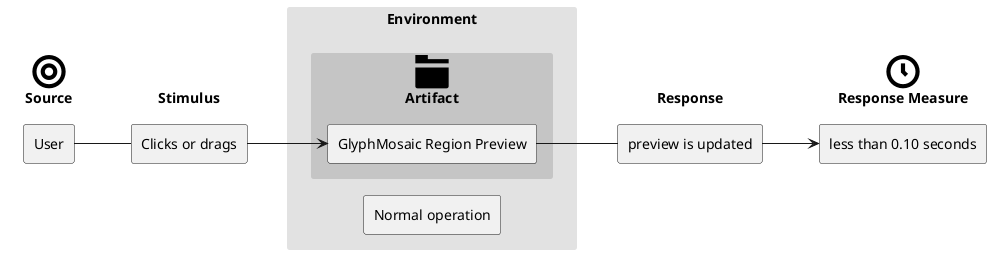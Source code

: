 @startuml region-drawing
skinparam nodesep 50
skinparam ranksep 5
top to bottom direction
skinparam PackageStyle rectangle
skinparam ComponentStyle rectangle
skinparam PackageBorderColor transparent

package "<size:50><&target>\nSource" {
    [User] as src
}

rectangle Stimulus {
    [Clicks or drags] as stim
}

src -r- stim

package Environment #dddddddd {
    [Normal operation] as env

package "<size:50><&folder>\nArtifact" #bbbbbbbb {
    package [GlyphMosaic Region Preview] as art
}

env -[hidden]u- art
}

stim -r-> art

package Response {
    package [preview is updated] as rspns
}

art -r- rspns

package "<size:50><&clock>\nResponse Measure" {
    package [less than 0.10 seconds] as msr
}

rspns -r-> msr


@enduml